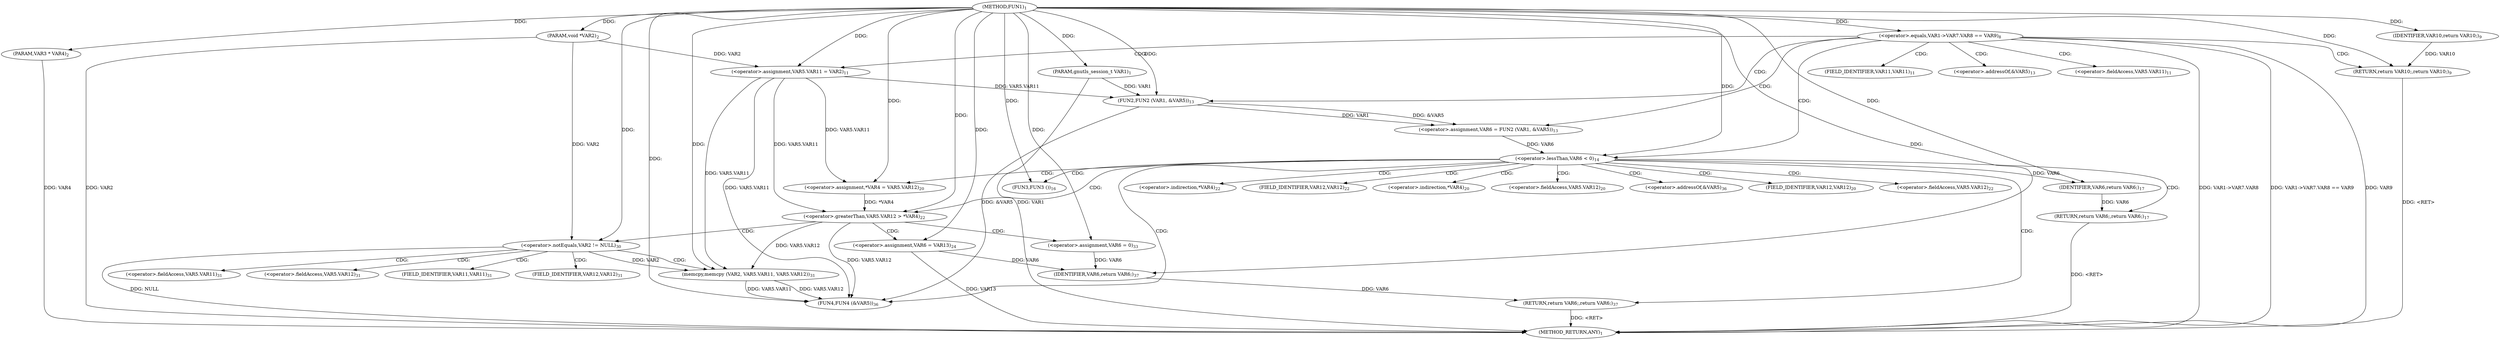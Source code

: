 digraph "FUN1" {  
"8" [label = <(METHOD,FUN1)<SUB>1</SUB>> ]
"85" [label = <(METHOD_RETURN,ANY)<SUB>1</SUB>> ]
"9" [label = <(PARAM,gnutls_session_t VAR1)<SUB>1</SUB>> ]
"10" [label = <(PARAM,void *VAR2)<SUB>2</SUB>> ]
"11" [label = <(PARAM,VAR3 * VAR4)<SUB>2</SUB>> ]
"26" [label = <(&lt;operator&gt;.assignment,VAR5.VAR11 = VAR2)<SUB>11</SUB>> ]
"31" [label = <(&lt;operator&gt;.assignment,VAR6 = FUN2 (VAR1, &amp;VAR5))<SUB>13</SUB>> ]
"45" [label = <(&lt;operator&gt;.assignment,*VAR4 = VAR5.VAR12)<SUB>20</SUB>> ]
"76" [label = <(&lt;operator&gt;.assignment,VAR6 = 0)<SUB>33</SUB>> ]
"80" [label = <(FUN4,FUN4 (&amp;VAR5))<SUB>36</SUB>> ]
"83" [label = <(RETURN,return VAR6;,return VAR6;)<SUB>37</SUB>> ]
"16" [label = <(&lt;operator&gt;.equals,VAR1-&gt;VAR7.VAR8 == VAR9)<SUB>8</SUB>> ]
"38" [label = <(&lt;operator&gt;.lessThan,VAR6 &lt; 0)<SUB>14</SUB>> ]
"52" [label = <(&lt;operator&gt;.greaterThan,VAR5.VAR12 &gt; *VAR4)<SUB>22</SUB>> ]
"64" [label = <(&lt;operator&gt;.notEquals,VAR2 != NULL)<SUB>30</SUB>> ]
"84" [label = <(IDENTIFIER,VAR6,return VAR6;)<SUB>37</SUB>> ]
"24" [label = <(RETURN,return VAR10;,return VAR10;)<SUB>9</SUB>> ]
"33" [label = <(FUN2,FUN2 (VAR1, &amp;VAR5))<SUB>13</SUB>> ]
"42" [label = <(FUN3,FUN3 ())<SUB>16</SUB>> ]
"43" [label = <(RETURN,return VAR6;,return VAR6;)<SUB>17</SUB>> ]
"59" [label = <(&lt;operator&gt;.assignment,VAR6 = VAR13)<SUB>24</SUB>> ]
"68" [label = <(memcpy,memcpy (VAR2, VAR5.VAR11, VAR5.VAR12))<SUB>31</SUB>> ]
"25" [label = <(IDENTIFIER,VAR10,return VAR10;)<SUB>9</SUB>> ]
"44" [label = <(IDENTIFIER,VAR6,return VAR6;)<SUB>17</SUB>> ]
"27" [label = <(&lt;operator&gt;.fieldAccess,VAR5.VAR11)<SUB>11</SUB>> ]
"46" [label = <(&lt;operator&gt;.indirection,*VAR4)<SUB>20</SUB>> ]
"48" [label = <(&lt;operator&gt;.fieldAccess,VAR5.VAR12)<SUB>20</SUB>> ]
"81" [label = <(&lt;operator&gt;.addressOf,&amp;VAR5)<SUB>36</SUB>> ]
"29" [label = <(FIELD_IDENTIFIER,VAR11,VAR11)<SUB>11</SUB>> ]
"35" [label = <(&lt;operator&gt;.addressOf,&amp;VAR5)<SUB>13</SUB>> ]
"50" [label = <(FIELD_IDENTIFIER,VAR12,VAR12)<SUB>20</SUB>> ]
"53" [label = <(&lt;operator&gt;.fieldAccess,VAR5.VAR12)<SUB>22</SUB>> ]
"56" [label = <(&lt;operator&gt;.indirection,*VAR4)<SUB>22</SUB>> ]
"55" [label = <(FIELD_IDENTIFIER,VAR12,VAR12)<SUB>22</SUB>> ]
"70" [label = <(&lt;operator&gt;.fieldAccess,VAR5.VAR11)<SUB>31</SUB>> ]
"73" [label = <(&lt;operator&gt;.fieldAccess,VAR5.VAR12)<SUB>31</SUB>> ]
"72" [label = <(FIELD_IDENTIFIER,VAR11,VAR11)<SUB>31</SUB>> ]
"75" [label = <(FIELD_IDENTIFIER,VAR12,VAR12)<SUB>31</SUB>> ]
  "24" -> "85"  [ label = "DDG: &lt;RET&gt;"] 
  "83" -> "85"  [ label = "DDG: &lt;RET&gt;"] 
  "43" -> "85"  [ label = "DDG: &lt;RET&gt;"] 
  "9" -> "85"  [ label = "DDG: VAR1"] 
  "10" -> "85"  [ label = "DDG: VAR2"] 
  "11" -> "85"  [ label = "DDG: VAR4"] 
  "16" -> "85"  [ label = "DDG: VAR1-&gt;VAR7.VAR8"] 
  "16" -> "85"  [ label = "DDG: VAR1-&gt;VAR7.VAR8 == VAR9"] 
  "16" -> "85"  [ label = "DDG: VAR9"] 
  "59" -> "85"  [ label = "DDG: VAR13"] 
  "64" -> "85"  [ label = "DDG: NULL"] 
  "8" -> "9"  [ label = "DDG: "] 
  "8" -> "10"  [ label = "DDG: "] 
  "8" -> "11"  [ label = "DDG: "] 
  "10" -> "26"  [ label = "DDG: VAR2"] 
  "8" -> "26"  [ label = "DDG: "] 
  "33" -> "31"  [ label = "DDG: VAR1"] 
  "33" -> "31"  [ label = "DDG: &amp;VAR5"] 
  "26" -> "45"  [ label = "DDG: VAR5.VAR11"] 
  "8" -> "45"  [ label = "DDG: "] 
  "8" -> "76"  [ label = "DDG: "] 
  "84" -> "83"  [ label = "DDG: VAR6"] 
  "33" -> "80"  [ label = "DDG: &amp;VAR5"] 
  "26" -> "80"  [ label = "DDG: VAR5.VAR11"] 
  "52" -> "80"  [ label = "DDG: VAR5.VAR12"] 
  "68" -> "80"  [ label = "DDG: VAR5.VAR11"] 
  "68" -> "80"  [ label = "DDG: VAR5.VAR12"] 
  "8" -> "80"  [ label = "DDG: "] 
  "59" -> "84"  [ label = "DDG: VAR6"] 
  "76" -> "84"  [ label = "DDG: VAR6"] 
  "8" -> "84"  [ label = "DDG: "] 
  "8" -> "16"  [ label = "DDG: "] 
  "25" -> "24"  [ label = "DDG: VAR10"] 
  "8" -> "24"  [ label = "DDG: "] 
  "9" -> "33"  [ label = "DDG: VAR1"] 
  "8" -> "33"  [ label = "DDG: "] 
  "26" -> "33"  [ label = "DDG: VAR5.VAR11"] 
  "31" -> "38"  [ label = "DDG: VAR6"] 
  "8" -> "38"  [ label = "DDG: "] 
  "8" -> "42"  [ label = "DDG: "] 
  "44" -> "43"  [ label = "DDG: VAR6"] 
  "26" -> "52"  [ label = "DDG: VAR5.VAR11"] 
  "8" -> "52"  [ label = "DDG: "] 
  "45" -> "52"  [ label = "DDG: *VAR4"] 
  "8" -> "59"  [ label = "DDG: "] 
  "8" -> "64"  [ label = "DDG: "] 
  "10" -> "64"  [ label = "DDG: VAR2"] 
  "8" -> "25"  [ label = "DDG: "] 
  "38" -> "44"  [ label = "DDG: VAR6"] 
  "8" -> "44"  [ label = "DDG: "] 
  "64" -> "68"  [ label = "DDG: VAR2"] 
  "8" -> "68"  [ label = "DDG: "] 
  "26" -> "68"  [ label = "DDG: VAR5.VAR11"] 
  "52" -> "68"  [ label = "DDG: VAR5.VAR12"] 
  "16" -> "26"  [ label = "CDG: "] 
  "16" -> "38"  [ label = "CDG: "] 
  "16" -> "27"  [ label = "CDG: "] 
  "16" -> "29"  [ label = "CDG: "] 
  "16" -> "35"  [ label = "CDG: "] 
  "16" -> "24"  [ label = "CDG: "] 
  "16" -> "33"  [ label = "CDG: "] 
  "16" -> "31"  [ label = "CDG: "] 
  "38" -> "48"  [ label = "CDG: "] 
  "38" -> "42"  [ label = "CDG: "] 
  "38" -> "52"  [ label = "CDG: "] 
  "38" -> "46"  [ label = "CDG: "] 
  "38" -> "81"  [ label = "CDG: "] 
  "38" -> "56"  [ label = "CDG: "] 
  "38" -> "45"  [ label = "CDG: "] 
  "38" -> "50"  [ label = "CDG: "] 
  "38" -> "43"  [ label = "CDG: "] 
  "38" -> "80"  [ label = "CDG: "] 
  "38" -> "83"  [ label = "CDG: "] 
  "38" -> "53"  [ label = "CDG: "] 
  "38" -> "55"  [ label = "CDG: "] 
  "52" -> "64"  [ label = "CDG: "] 
  "52" -> "76"  [ label = "CDG: "] 
  "52" -> "59"  [ label = "CDG: "] 
  "64" -> "68"  [ label = "CDG: "] 
  "64" -> "73"  [ label = "CDG: "] 
  "64" -> "75"  [ label = "CDG: "] 
  "64" -> "72"  [ label = "CDG: "] 
  "64" -> "70"  [ label = "CDG: "] 
}
